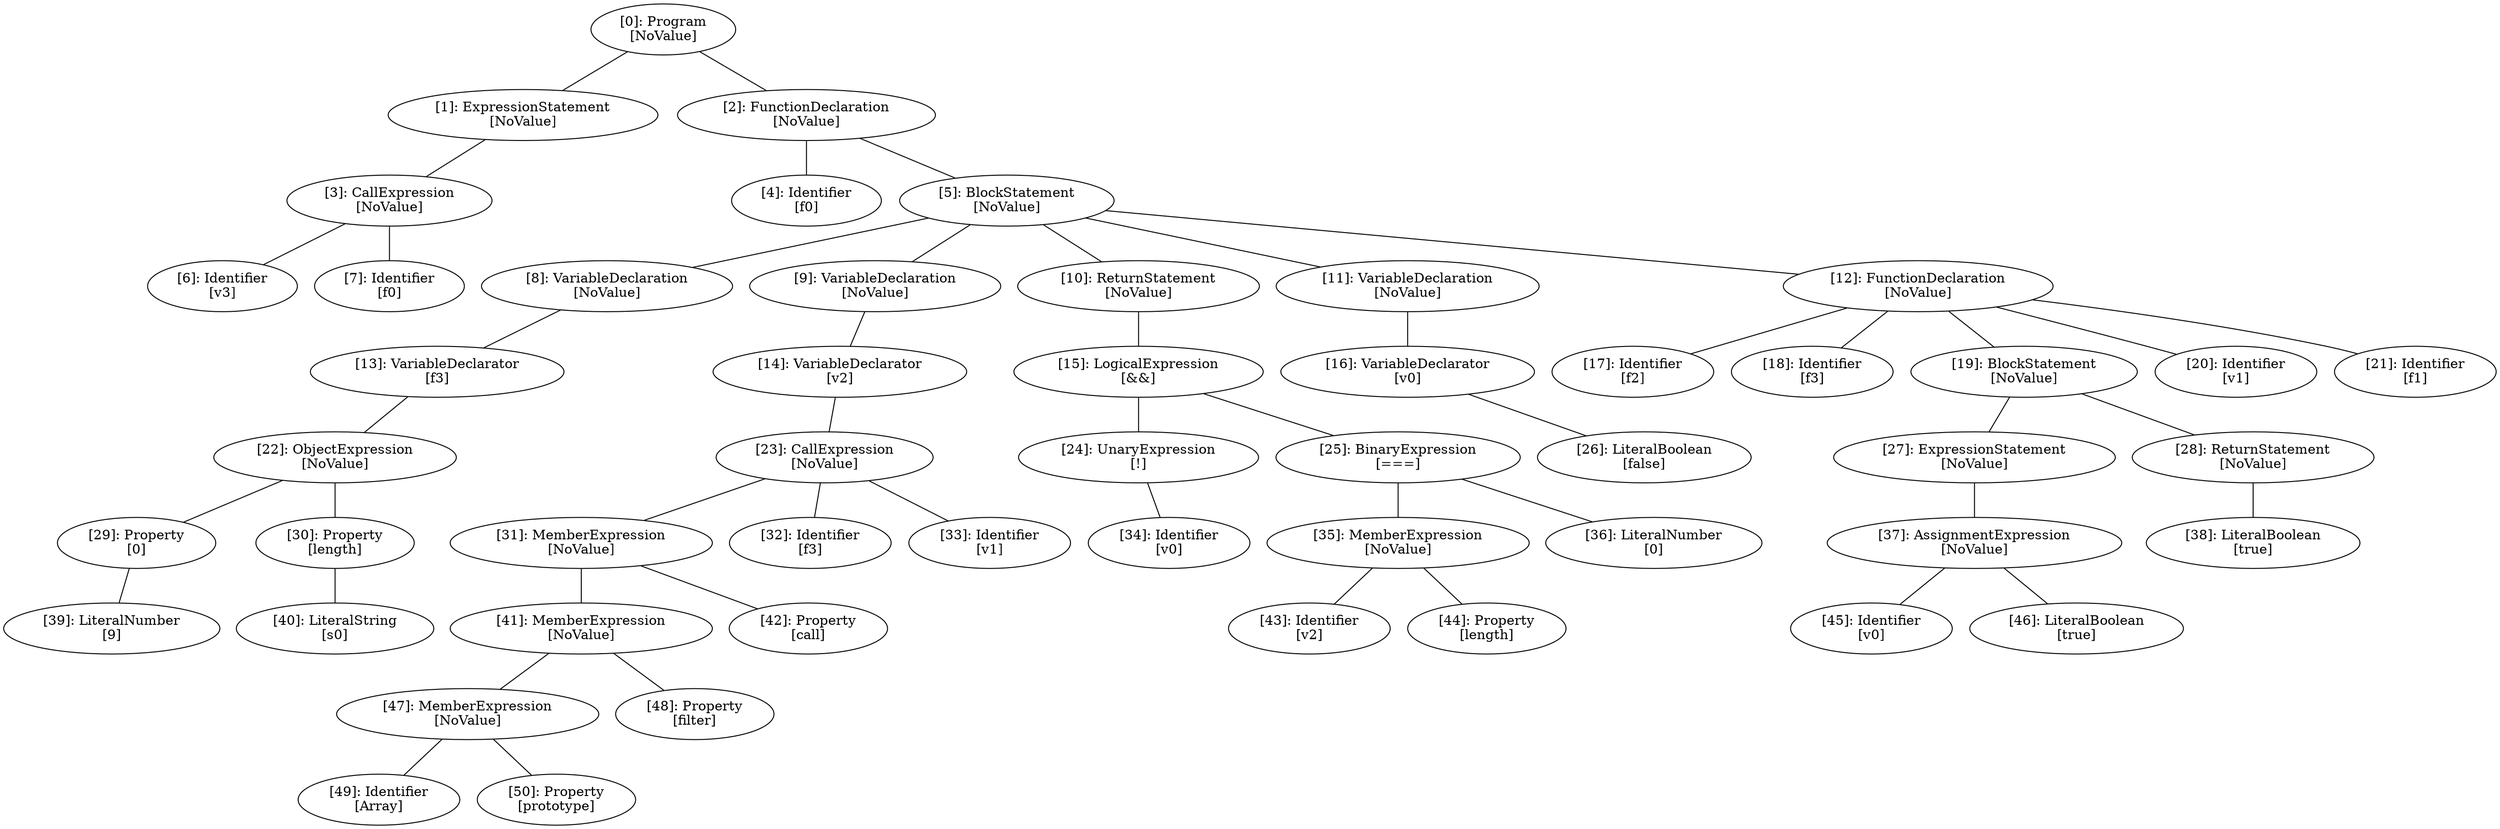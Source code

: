 // Result
graph {
	0 [label="[0]: Program
[NoValue]"]
	1 [label="[1]: ExpressionStatement
[NoValue]"]
	2 [label="[2]: FunctionDeclaration
[NoValue]"]
	3 [label="[3]: CallExpression
[NoValue]"]
	4 [label="[4]: Identifier
[f0]"]
	5 [label="[5]: BlockStatement
[NoValue]"]
	6 [label="[6]: Identifier
[v3]"]
	7 [label="[7]: Identifier
[f0]"]
	8 [label="[8]: VariableDeclaration
[NoValue]"]
	9 [label="[9]: VariableDeclaration
[NoValue]"]
	10 [label="[10]: ReturnStatement
[NoValue]"]
	11 [label="[11]: VariableDeclaration
[NoValue]"]
	12 [label="[12]: FunctionDeclaration
[NoValue]"]
	13 [label="[13]: VariableDeclarator
[f3]"]
	14 [label="[14]: VariableDeclarator
[v2]"]
	15 [label="[15]: LogicalExpression
[&&]"]
	16 [label="[16]: VariableDeclarator
[v0]"]
	17 [label="[17]: Identifier
[f2]"]
	18 [label="[18]: Identifier
[f3]"]
	19 [label="[19]: BlockStatement
[NoValue]"]
	20 [label="[20]: Identifier
[v1]"]
	21 [label="[21]: Identifier
[f1]"]
	22 [label="[22]: ObjectExpression
[NoValue]"]
	23 [label="[23]: CallExpression
[NoValue]"]
	24 [label="[24]: UnaryExpression
[!]"]
	25 [label="[25]: BinaryExpression
[===]"]
	26 [label="[26]: LiteralBoolean
[false]"]
	27 [label="[27]: ExpressionStatement
[NoValue]"]
	28 [label="[28]: ReturnStatement
[NoValue]"]
	29 [label="[29]: Property
[0]"]
	30 [label="[30]: Property
[length]"]
	31 [label="[31]: MemberExpression
[NoValue]"]
	32 [label="[32]: Identifier
[f3]"]
	33 [label="[33]: Identifier
[v1]"]
	34 [label="[34]: Identifier
[v0]"]
	35 [label="[35]: MemberExpression
[NoValue]"]
	36 [label="[36]: LiteralNumber
[0]"]
	37 [label="[37]: AssignmentExpression
[NoValue]"]
	38 [label="[38]: LiteralBoolean
[true]"]
	39 [label="[39]: LiteralNumber
[9]"]
	40 [label="[40]: LiteralString
[s0]"]
	41 [label="[41]: MemberExpression
[NoValue]"]
	42 [label="[42]: Property
[call]"]
	43 [label="[43]: Identifier
[v2]"]
	44 [label="[44]: Property
[length]"]
	45 [label="[45]: Identifier
[v0]"]
	46 [label="[46]: LiteralBoolean
[true]"]
	47 [label="[47]: MemberExpression
[NoValue]"]
	48 [label="[48]: Property
[filter]"]
	49 [label="[49]: Identifier
[Array]"]
	50 [label="[50]: Property
[prototype]"]
	0 -- 1
	0 -- 2
	1 -- 3
	2 -- 4
	2 -- 5
	3 -- 6
	3 -- 7
	5 -- 8
	5 -- 9
	5 -- 10
	5 -- 11
	5 -- 12
	8 -- 13
	9 -- 14
	10 -- 15
	11 -- 16
	12 -- 17
	12 -- 18
	12 -- 19
	12 -- 20
	12 -- 21
	13 -- 22
	14 -- 23
	15 -- 24
	15 -- 25
	16 -- 26
	19 -- 27
	19 -- 28
	22 -- 29
	22 -- 30
	23 -- 31
	23 -- 32
	23 -- 33
	24 -- 34
	25 -- 35
	25 -- 36
	27 -- 37
	28 -- 38
	29 -- 39
	30 -- 40
	31 -- 41
	31 -- 42
	35 -- 43
	35 -- 44
	37 -- 45
	37 -- 46
	41 -- 47
	41 -- 48
	47 -- 49
	47 -- 50
}
